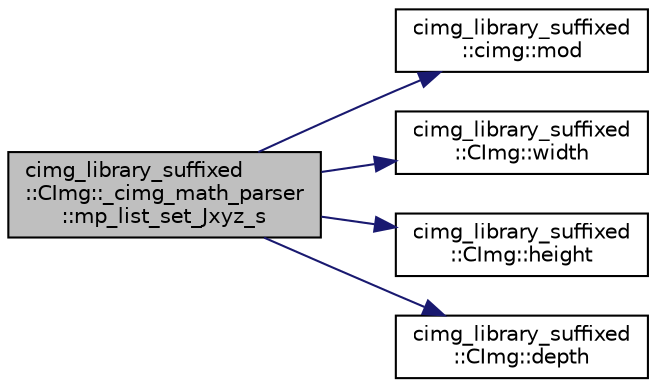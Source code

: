 digraph "cimg_library_suffixed::CImg::_cimg_math_parser::mp_list_set_Jxyz_s"
{
  edge [fontname="Helvetica",fontsize="10",labelfontname="Helvetica",labelfontsize="10"];
  node [fontname="Helvetica",fontsize="10",shape=record];
  rankdir="LR";
  Node783 [label="cimg_library_suffixed\l::CImg::_cimg_math_parser\l::mp_list_set_Jxyz_s",height=0.2,width=0.4,color="black", fillcolor="grey75", style="filled", fontcolor="black"];
  Node783 -> Node784 [color="midnightblue",fontsize="10",style="solid",fontname="Helvetica"];
  Node784 [label="cimg_library_suffixed\l::cimg::mod",height=0.2,width=0.4,color="black", fillcolor="white", style="filled",URL="$namespacecimg__library__suffixed_1_1cimg.html#afcc02428c9b7d9100e1674369d25cc40",tooltip="Return the modulo of a value. "];
  Node783 -> Node785 [color="midnightblue",fontsize="10",style="solid",fontname="Helvetica"];
  Node785 [label="cimg_library_suffixed\l::CImg::width",height=0.2,width=0.4,color="black", fillcolor="white", style="filled",URL="$structcimg__library__suffixed_1_1_c_img.html#a2d7b769d447c0451a2f43c77e997beff",tooltip="Return the number of image columns. "];
  Node783 -> Node786 [color="midnightblue",fontsize="10",style="solid",fontname="Helvetica"];
  Node786 [label="cimg_library_suffixed\l::CImg::height",height=0.2,width=0.4,color="black", fillcolor="white", style="filled",URL="$structcimg__library__suffixed_1_1_c_img.html#a49834fd555c4a8362100bc628f1b03bb",tooltip="Return the number of image rows. "];
  Node783 -> Node787 [color="midnightblue",fontsize="10",style="solid",fontname="Helvetica"];
  Node787 [label="cimg_library_suffixed\l::CImg::depth",height=0.2,width=0.4,color="black", fillcolor="white", style="filled",URL="$structcimg__library__suffixed_1_1_c_img.html#aa708d2050f866a341896aca528615d2d",tooltip="Return the number of image slices. "];
}
